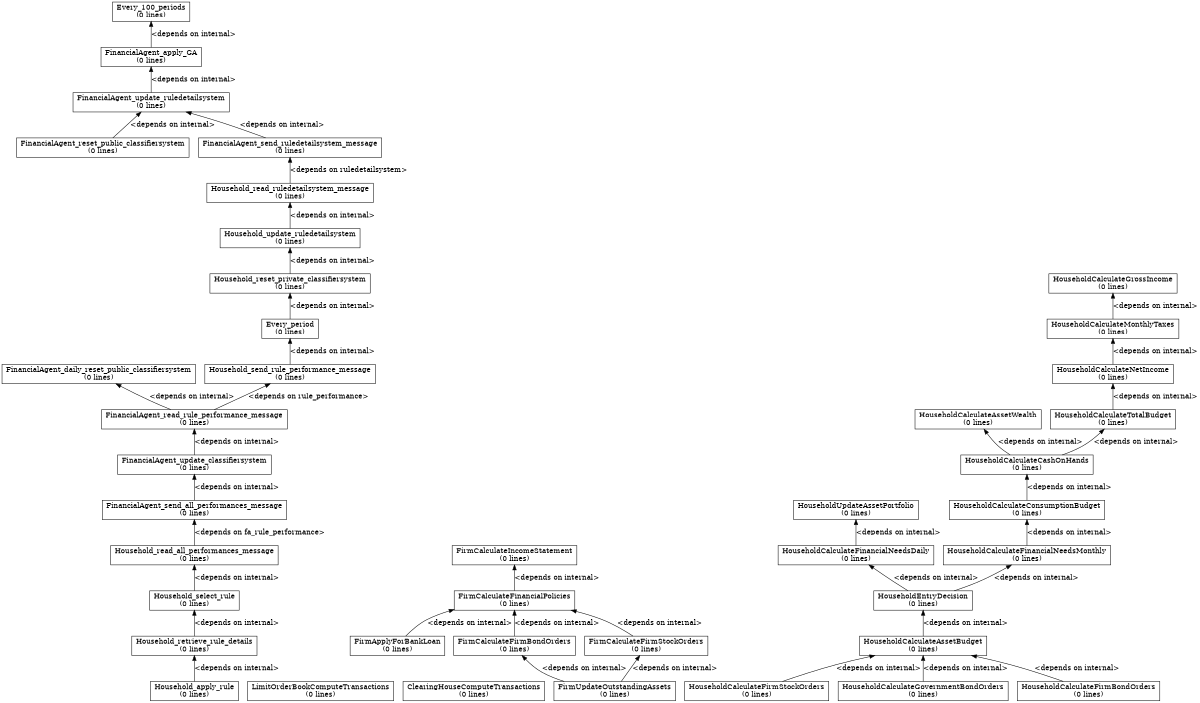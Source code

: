 digraph dependency_graph {
	rankdir=BT;
	size="8,5;"
	node [shape = rect];
	
	/* Functions */
	FinancialAgent_send_ruledetailsystem_message[height = 0.000000, label = "FinancialAgent_send_ruledetailsystem_message\n(0 lines)"]
	FinancialAgent_reset_public_classifiersystem[height = 0.000000, label = "FinancialAgent_reset_public_classifiersystem\n(0 lines)"]
	FinancialAgent_update_ruledetailsystem[height = 0.000000, label = "FinancialAgent_update_ruledetailsystem\n(0 lines)"]
	FinancialAgent_apply_GA[height = 0.000000, label = "FinancialAgent_apply_GA\n(0 lines)"]
	Every_100_periods[height = 0.000000, label = "Every_100_periods\n(0 lines)"]
	FinancialAgent_send_all_performances_message[height = 0.000000, label = "FinancialAgent_send_all_performances_message\n(0 lines)"]
	FinancialAgent_update_classifiersystem[height = 0.000000, label = "FinancialAgent_update_classifiersystem\n(0 lines)"]
	FinancialAgent_read_rule_performance_message[height = 0.000000, label = "FinancialAgent_read_rule_performance_message\n(0 lines)"]
	FinancialAgent_daily_reset_public_classifiersystem[height = 0.000000, label = "FinancialAgent_daily_reset_public_classifiersystem\n(0 lines)"]
	LimitOrderBookComputeTransactions[height = 0.000000, label = "LimitOrderBookComputeTransactions\n(0 lines)"]
	ClearingHouseComputeTransactions[height = 0.000000, label = "ClearingHouseComputeTransactions\n(0 lines)"]
	FirmApplyForBankLoan[height = 0.000000, label = "FirmApplyForBankLoan\n(0 lines)"]
	FirmUpdateOutstandingAssets[height = 0.000000, label = "FirmUpdateOutstandingAssets\n(0 lines)"]
	FirmCalculateFirmBondOrders[height = 0.000000, label = "FirmCalculateFirmBondOrders\n(0 lines)"]
	FirmCalculateFirmStockOrders[height = 0.000000, label = "FirmCalculateFirmStockOrders\n(0 lines)"]
	FirmCalculateFinancialPolicies[height = 0.000000, label = "FirmCalculateFinancialPolicies\n(0 lines)"]
	FirmCalculateIncomeStatement[height = 0.000000, label = "FirmCalculateIncomeStatement\n(0 lines)"]
	Household_reset_private_classifiersystem[height = 0.000000, label = "Household_reset_private_classifiersystem\n(0 lines)"]
	Household_update_ruledetailsystem[height = 0.000000, label = "Household_update_ruledetailsystem\n(0 lines)"]
	Household_read_ruledetailsystem_message[height = 0.000000, label = "Household_read_ruledetailsystem_message\n(0 lines)"]
	Household_apply_rule[height = 0.000000, label = "Household_apply_rule\n(0 lines)"]
	Household_retrieve_rule_details[height = 0.000000, label = "Household_retrieve_rule_details\n(0 lines)"]
	Household_select_rule[height = 0.000000, label = "Household_select_rule\n(0 lines)"]
	Household_read_all_performances_message[height = 0.000000, label = "Household_read_all_performances_message\n(0 lines)"]
	Household_send_rule_performance_message[height = 0.000000, label = "Household_send_rule_performance_message\n(0 lines)"]
	Every_period[height = 0.000000, label = "Every_period\n(0 lines)"]
	HouseholdCalculateFirmStockOrders[height = 0.000000, label = "HouseholdCalculateFirmStockOrders\n(0 lines)"]
	HouseholdCalculateGovernmentBondOrders[height = 0.000000, label = "HouseholdCalculateGovernmentBondOrders\n(0 lines)"]
	HouseholdCalculateFirmBondOrders[height = 0.000000, label = "HouseholdCalculateFirmBondOrders\n(0 lines)"]
	HouseholdCalculateAssetBudget[height = 0.000000, label = "HouseholdCalculateAssetBudget\n(0 lines)"]
	HouseholdEntryDecision[height = 0.000000, label = "HouseholdEntryDecision\n(0 lines)"]
	HouseholdCalculateFinancialNeedsDaily[height = 0.000000, label = "HouseholdCalculateFinancialNeedsDaily\n(0 lines)"]
	HouseholdUpdateAssetPortfolio[height = 0.000000, label = "HouseholdUpdateAssetPortfolio\n(0 lines)"]
	HouseholdCalculateFinancialNeedsMonthly[height = 0.000000, label = "HouseholdCalculateFinancialNeedsMonthly\n(0 lines)"]
	HouseholdCalculateConsumptionBudget[height = 0.000000, label = "HouseholdCalculateConsumptionBudget\n(0 lines)"]
	HouseholdCalculateCashOnHands[height = 0.000000, label = "HouseholdCalculateCashOnHands\n(0 lines)"]
	HouseholdCalculateAssetWealth[height = 0.000000, label = "HouseholdCalculateAssetWealth\n(0 lines)"]
	HouseholdCalculateTotalBudget[height = 0.000000, label = "HouseholdCalculateTotalBudget\n(0 lines)"]
	HouseholdCalculateNetIncome[height = 0.000000, label = "HouseholdCalculateNetIncome\n(0 lines)"]
	HouseholdCalculateMonthlyTaxes[height = 0.000000, label = "HouseholdCalculateMonthlyTaxes\n(0 lines)"]
	HouseholdCalculateGrossIncome[height = 0.000000, label = "HouseholdCalculateGrossIncome\n(0 lines)"]
	
	/* Dependencies */
	FinancialAgent_send_ruledetailsystem_message -> FinancialAgent_update_ruledetailsystem [ label = "<depends on internal>" ];
	FinancialAgent_reset_public_classifiersystem -> FinancialAgent_update_ruledetailsystem [ label = "<depends on internal>" ];
	FinancialAgent_update_ruledetailsystem -> FinancialAgent_apply_GA [ label = "<depends on internal>" ];
	FinancialAgent_apply_GA -> Every_100_periods [ label = "<depends on internal>" ];
	FinancialAgent_send_all_performances_message -> FinancialAgent_update_classifiersystem [ label = "<depends on internal>" ];
	FinancialAgent_update_classifiersystem -> FinancialAgent_read_rule_performance_message [ label = "<depends on internal>" ];
	FinancialAgent_read_rule_performance_message -> Household_send_rule_performance_message [ label = "<depends on rule_performance>" ];
	FinancialAgent_read_rule_performance_message -> FinancialAgent_daily_reset_public_classifiersystem [ label = "<depends on internal>" ];
	FirmApplyForBankLoan -> FirmCalculateFinancialPolicies [ label = "<depends on internal>" ];
	FirmUpdateOutstandingAssets -> FirmCalculateFirmBondOrders [ label = "<depends on internal>" ];
	FirmUpdateOutstandingAssets -> FirmCalculateFirmStockOrders [ label = "<depends on internal>" ];
	FirmCalculateFirmBondOrders -> FirmCalculateFinancialPolicies [ label = "<depends on internal>" ];
	FirmCalculateFirmStockOrders -> FirmCalculateFinancialPolicies [ label = "<depends on internal>" ];
	FirmCalculateFinancialPolicies -> FirmCalculateIncomeStatement [ label = "<depends on internal>" ];
	Household_reset_private_classifiersystem -> Household_update_ruledetailsystem [ label = "<depends on internal>" ];
	Household_update_ruledetailsystem -> Household_read_ruledetailsystem_message [ label = "<depends on internal>" ];
	Household_read_ruledetailsystem_message -> FinancialAgent_send_ruledetailsystem_message [ label = "<depends on ruledetailsystem>" ];
	Household_apply_rule -> Household_retrieve_rule_details [ label = "<depends on internal>" ];
	Household_retrieve_rule_details -> Household_select_rule [ label = "<depends on internal>" ];
	Household_select_rule -> Household_read_all_performances_message [ label = "<depends on internal>" ];
	Household_read_all_performances_message -> FinancialAgent_send_all_performances_message [ label = "<depends on fa_rule_performance>" ];
	Household_send_rule_performance_message -> Every_period [ label = "<depends on internal>" ];
	Every_period -> Household_reset_private_classifiersystem [ label = "<depends on internal>" ];
	HouseholdCalculateFirmStockOrders -> HouseholdCalculateAssetBudget [ label = "<depends on internal>" ];
	HouseholdCalculateGovernmentBondOrders -> HouseholdCalculateAssetBudget [ label = "<depends on internal>" ];
	HouseholdCalculateFirmBondOrders -> HouseholdCalculateAssetBudget [ label = "<depends on internal>" ];
	HouseholdCalculateAssetBudget -> HouseholdEntryDecision [ label = "<depends on internal>" ];
	HouseholdEntryDecision -> HouseholdCalculateFinancialNeedsMonthly [ label = "<depends on internal>" ];
	HouseholdEntryDecision -> HouseholdCalculateFinancialNeedsDaily [ label = "<depends on internal>" ];
	HouseholdCalculateFinancialNeedsDaily -> HouseholdUpdateAssetPortfolio [ label = "<depends on internal>" ];
	HouseholdCalculateFinancialNeedsMonthly -> HouseholdCalculateConsumptionBudget [ label = "<depends on internal>" ];
	HouseholdCalculateConsumptionBudget -> HouseholdCalculateCashOnHands [ label = "<depends on internal>" ];
	HouseholdCalculateCashOnHands -> HouseholdCalculateAssetWealth [ label = "<depends on internal>" ];
	HouseholdCalculateCashOnHands -> HouseholdCalculateTotalBudget [ label = "<depends on internal>" ];
	HouseholdCalculateTotalBudget -> HouseholdCalculateNetIncome [ label = "<depends on internal>" ];
	HouseholdCalculateNetIncome -> HouseholdCalculateMonthlyTaxes [ label = "<depends on internal>" ];
	HouseholdCalculateMonthlyTaxes -> HouseholdCalculateGrossIncome [ label = "<depends on internal>" ];
}